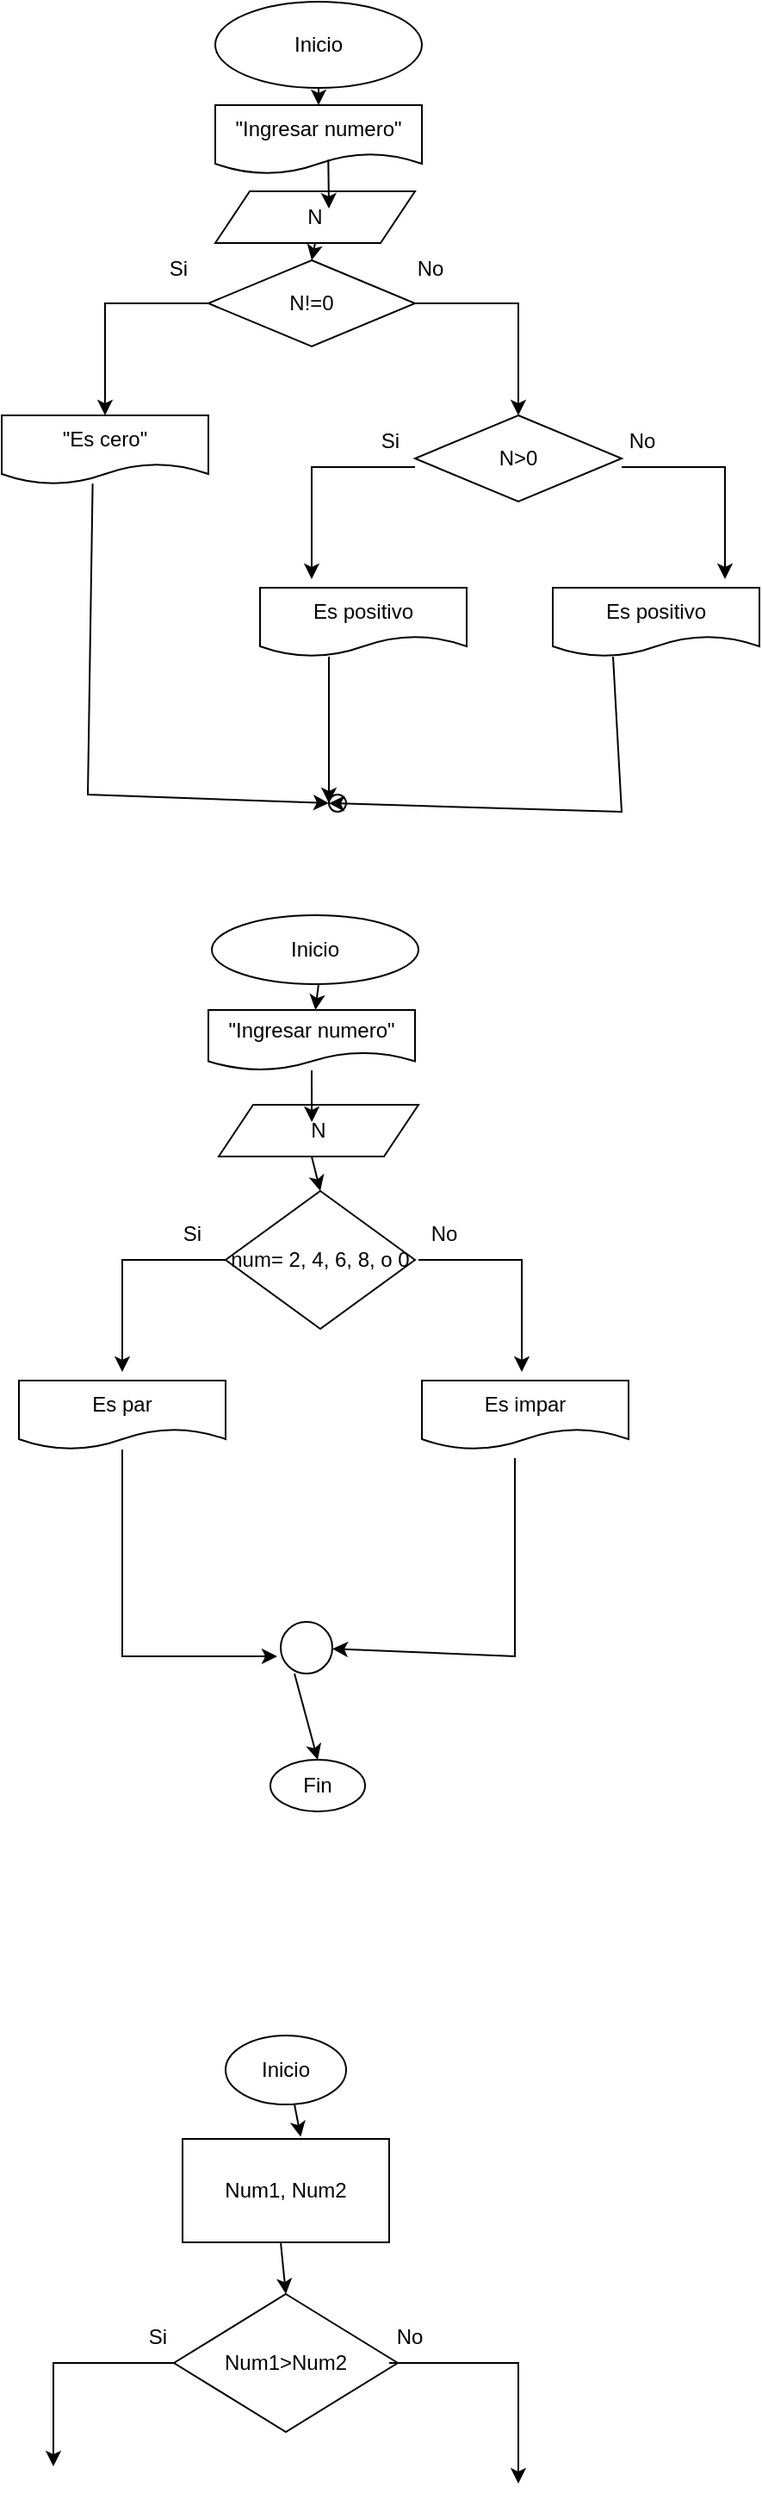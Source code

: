 <mxfile version="26.0.14">
  <diagram id="C5RBs43oDa-KdzZeNtuy" name="Page-1">
    <mxGraphModel dx="1050" dy="522" grid="1" gridSize="10" guides="1" tooltips="1" connect="1" arrows="1" fold="1" page="1" pageScale="1" pageWidth="827" pageHeight="1169" math="0" shadow="0">
      <root>
        <mxCell id="WIyWlLk6GJQsqaUBKTNV-0" />
        <mxCell id="WIyWlLk6GJQsqaUBKTNV-1" parent="WIyWlLk6GJQsqaUBKTNV-0" />
        <mxCell id="cVLe-s5Ejd2IVUnDp_NS-0" value="Inicio" style="ellipse;whiteSpace=wrap;html=1;" vertex="1" parent="WIyWlLk6GJQsqaUBKTNV-1">
          <mxGeometry x="354" width="120" height="50" as="geometry" />
        </mxCell>
        <mxCell id="cVLe-s5Ejd2IVUnDp_NS-2" value="&quot;Ingresar numero&quot;" style="shape=document;whiteSpace=wrap;html=1;boundedLbl=1;" vertex="1" parent="WIyWlLk6GJQsqaUBKTNV-1">
          <mxGeometry x="354" y="60" width="120" height="40" as="geometry" />
        </mxCell>
        <mxCell id="cVLe-s5Ejd2IVUnDp_NS-4" value="N" style="shape=parallelogram;perimeter=parallelogramPerimeter;whiteSpace=wrap;html=1;fixedSize=1;" vertex="1" parent="WIyWlLk6GJQsqaUBKTNV-1">
          <mxGeometry x="354" y="110" width="116" height="30" as="geometry" />
        </mxCell>
        <mxCell id="cVLe-s5Ejd2IVUnDp_NS-5" value="N!=0" style="rhombus;whiteSpace=wrap;html=1;" vertex="1" parent="WIyWlLk6GJQsqaUBKTNV-1">
          <mxGeometry x="350" y="150" width="120" height="50" as="geometry" />
        </mxCell>
        <mxCell id="cVLe-s5Ejd2IVUnDp_NS-7" value="" style="endArrow=classic;html=1;rounded=0;exitX=0;exitY=0.5;exitDx=0;exitDy=0;" edge="1" parent="WIyWlLk6GJQsqaUBKTNV-1" source="cVLe-s5Ejd2IVUnDp_NS-5">
          <mxGeometry width="50" height="50" relative="1" as="geometry">
            <mxPoint x="390" y="260" as="sourcePoint" />
            <mxPoint x="290" y="240" as="targetPoint" />
            <Array as="points">
              <mxPoint x="290" y="175" />
              <mxPoint x="290" y="220" />
            </Array>
          </mxGeometry>
        </mxCell>
        <mxCell id="cVLe-s5Ejd2IVUnDp_NS-8" value="" style="endArrow=classic;html=1;rounded=0;exitX=0;exitY=0.5;exitDx=0;exitDy=0;" edge="1" parent="WIyWlLk6GJQsqaUBKTNV-1">
          <mxGeometry width="50" height="50" relative="1" as="geometry">
            <mxPoint x="470" y="175" as="sourcePoint" />
            <mxPoint x="530" y="240" as="targetPoint" />
            <Array as="points">
              <mxPoint x="530" y="175" />
              <mxPoint x="530" y="230" />
            </Array>
          </mxGeometry>
        </mxCell>
        <mxCell id="cVLe-s5Ejd2IVUnDp_NS-9" value="Si&amp;nbsp; &amp;nbsp; &amp;nbsp; &amp;nbsp; &amp;nbsp; &amp;nbsp; &amp;nbsp; &amp;nbsp; &amp;nbsp; &amp;nbsp; &amp;nbsp; &amp;nbsp; &amp;nbsp; &amp;nbsp; &amp;nbsp; &amp;nbsp; &amp;nbsp; &amp;nbsp; &amp;nbsp; &amp;nbsp; No" style="text;html=1;align=center;verticalAlign=middle;whiteSpace=wrap;rounded=0;" vertex="1" parent="WIyWlLk6GJQsqaUBKTNV-1">
          <mxGeometry x="294" y="140" width="226" height="30" as="geometry" />
        </mxCell>
        <mxCell id="cVLe-s5Ejd2IVUnDp_NS-11" value="&quot;Es cero&quot;" style="shape=document;whiteSpace=wrap;html=1;boundedLbl=1;" vertex="1" parent="WIyWlLk6GJQsqaUBKTNV-1">
          <mxGeometry x="230" y="240" width="120" height="40" as="geometry" />
        </mxCell>
        <mxCell id="cVLe-s5Ejd2IVUnDp_NS-12" value="Es positivo" style="shape=document;whiteSpace=wrap;html=1;boundedLbl=1;" vertex="1" parent="WIyWlLk6GJQsqaUBKTNV-1">
          <mxGeometry x="380" y="340" width="120" height="40" as="geometry" />
        </mxCell>
        <mxCell id="cVLe-s5Ejd2IVUnDp_NS-13" value="Es positivo" style="shape=document;whiteSpace=wrap;html=1;boundedLbl=1;" vertex="1" parent="WIyWlLk6GJQsqaUBKTNV-1">
          <mxGeometry x="550" y="340" width="120" height="40" as="geometry" />
        </mxCell>
        <mxCell id="cVLe-s5Ejd2IVUnDp_NS-14" value="N&amp;gt;0" style="rhombus;whiteSpace=wrap;html=1;" vertex="1" parent="WIyWlLk6GJQsqaUBKTNV-1">
          <mxGeometry x="470" y="240" width="120" height="50" as="geometry" />
        </mxCell>
        <mxCell id="cVLe-s5Ejd2IVUnDp_NS-15" value="" style="endArrow=classic;html=1;rounded=0;exitX=0;exitY=0.5;exitDx=0;exitDy=0;" edge="1" parent="WIyWlLk6GJQsqaUBKTNV-1">
          <mxGeometry width="50" height="50" relative="1" as="geometry">
            <mxPoint x="470" y="270" as="sourcePoint" />
            <mxPoint x="410" y="335" as="targetPoint" />
            <Array as="points">
              <mxPoint x="410" y="270" />
              <mxPoint x="410" y="315" />
            </Array>
          </mxGeometry>
        </mxCell>
        <mxCell id="cVLe-s5Ejd2IVUnDp_NS-16" value="" style="endArrow=classic;html=1;rounded=0;exitX=0;exitY=0.5;exitDx=0;exitDy=0;" edge="1" parent="WIyWlLk6GJQsqaUBKTNV-1">
          <mxGeometry width="50" height="50" relative="1" as="geometry">
            <mxPoint x="590" y="270" as="sourcePoint" />
            <mxPoint x="650" y="335" as="targetPoint" />
            <Array as="points">
              <mxPoint x="650" y="270" />
              <mxPoint x="650" y="325" />
            </Array>
          </mxGeometry>
        </mxCell>
        <mxCell id="cVLe-s5Ejd2IVUnDp_NS-17" value="Si&amp;nbsp; &amp;nbsp; &amp;nbsp; &amp;nbsp; &amp;nbsp; &amp;nbsp; &amp;nbsp; &amp;nbsp; &amp;nbsp; &amp;nbsp; &amp;nbsp; &amp;nbsp; &amp;nbsp; &amp;nbsp; &amp;nbsp; &amp;nbsp; &amp;nbsp; &amp;nbsp; &amp;nbsp; &amp;nbsp; No" style="text;html=1;align=center;verticalAlign=middle;whiteSpace=wrap;rounded=0;" vertex="1" parent="WIyWlLk6GJQsqaUBKTNV-1">
          <mxGeometry x="417" y="240" width="226" height="30" as="geometry" />
        </mxCell>
        <mxCell id="cVLe-s5Ejd2IVUnDp_NS-19" value="" style="ellipse;whiteSpace=wrap;html=1;aspect=fixed;labelBackgroundColor=#000000;labelBorderColor=default;fontColor=default;textShadow=1;" vertex="1" parent="WIyWlLk6GJQsqaUBKTNV-1">
          <mxGeometry x="420" y="460" width="10" height="10" as="geometry" />
        </mxCell>
        <mxCell id="cVLe-s5Ejd2IVUnDp_NS-20" value="" style="endArrow=classic;html=1;rounded=0;entryX=0;entryY=0.5;entryDx=0;entryDy=0;exitX=0.44;exitY=0.99;exitDx=0;exitDy=0;exitPerimeter=0;" edge="1" parent="WIyWlLk6GJQsqaUBKTNV-1" source="cVLe-s5Ejd2IVUnDp_NS-11" target="cVLe-s5Ejd2IVUnDp_NS-19">
          <mxGeometry width="50" height="50" relative="1" as="geometry">
            <mxPoint x="290" y="280" as="sourcePoint" />
            <mxPoint x="340" y="230" as="targetPoint" />
            <Array as="points">
              <mxPoint x="280" y="460" />
            </Array>
          </mxGeometry>
        </mxCell>
        <mxCell id="cVLe-s5Ejd2IVUnDp_NS-21" value="" style="endArrow=classic;html=1;rounded=0;entryX=0;entryY=0.5;entryDx=0;entryDy=0;" edge="1" parent="WIyWlLk6GJQsqaUBKTNV-1" target="cVLe-s5Ejd2IVUnDp_NS-19">
          <mxGeometry width="50" height="50" relative="1" as="geometry">
            <mxPoint x="420" y="380" as="sourcePoint" />
            <mxPoint x="470" y="330" as="targetPoint" />
          </mxGeometry>
        </mxCell>
        <mxCell id="cVLe-s5Ejd2IVUnDp_NS-22" value="" style="endArrow=classic;html=1;rounded=0;entryX=0;entryY=0.5;entryDx=0;entryDy=0;" edge="1" parent="WIyWlLk6GJQsqaUBKTNV-1" target="cVLe-s5Ejd2IVUnDp_NS-19">
          <mxGeometry width="50" height="50" relative="1" as="geometry">
            <mxPoint x="585" y="380" as="sourcePoint" />
            <mxPoint x="635" y="330" as="targetPoint" />
            <Array as="points">
              <mxPoint x="590" y="470" />
            </Array>
          </mxGeometry>
        </mxCell>
        <mxCell id="cVLe-s5Ejd2IVUnDp_NS-23" value="Inicio" style="ellipse;whiteSpace=wrap;html=1;" vertex="1" parent="WIyWlLk6GJQsqaUBKTNV-1">
          <mxGeometry x="352" y="530" width="120" height="40" as="geometry" />
        </mxCell>
        <mxCell id="cVLe-s5Ejd2IVUnDp_NS-24" value="&quot;Ingresar numero&quot;" style="shape=document;whiteSpace=wrap;html=1;boundedLbl=1;" vertex="1" parent="WIyWlLk6GJQsqaUBKTNV-1">
          <mxGeometry x="350" y="585" width="120" height="35" as="geometry" />
        </mxCell>
        <mxCell id="cVLe-s5Ejd2IVUnDp_NS-25" value="N" style="shape=parallelogram;perimeter=parallelogramPerimeter;whiteSpace=wrap;html=1;fixedSize=1;" vertex="1" parent="WIyWlLk6GJQsqaUBKTNV-1">
          <mxGeometry x="356" y="640" width="116" height="30" as="geometry" />
        </mxCell>
        <mxCell id="cVLe-s5Ejd2IVUnDp_NS-26" value="num= 2, 4, 6, 8, o 0" style="rhombus;whiteSpace=wrap;html=1;" vertex="1" parent="WIyWlLk6GJQsqaUBKTNV-1">
          <mxGeometry x="360" y="690" width="110" height="80" as="geometry" />
        </mxCell>
        <mxCell id="cVLe-s5Ejd2IVUnDp_NS-28" value="" style="endArrow=classic;html=1;rounded=0;exitX=0;exitY=0.5;exitDx=0;exitDy=0;" edge="1" parent="WIyWlLk6GJQsqaUBKTNV-1">
          <mxGeometry width="50" height="50" relative="1" as="geometry">
            <mxPoint x="360" y="730" as="sourcePoint" />
            <mxPoint x="300" y="795" as="targetPoint" />
            <Array as="points">
              <mxPoint x="300" y="730" />
              <mxPoint x="300" y="775" />
            </Array>
          </mxGeometry>
        </mxCell>
        <mxCell id="cVLe-s5Ejd2IVUnDp_NS-29" value="" style="endArrow=classic;html=1;rounded=0;exitX=0;exitY=0.5;exitDx=0;exitDy=0;" edge="1" parent="WIyWlLk6GJQsqaUBKTNV-1">
          <mxGeometry width="50" height="50" relative="1" as="geometry">
            <mxPoint x="472" y="730" as="sourcePoint" />
            <mxPoint x="532" y="795" as="targetPoint" />
            <Array as="points">
              <mxPoint x="532" y="730" />
              <mxPoint x="532" y="785" />
            </Array>
          </mxGeometry>
        </mxCell>
        <mxCell id="cVLe-s5Ejd2IVUnDp_NS-30" value="Si&amp;nbsp; &amp;nbsp; &amp;nbsp; &amp;nbsp; &amp;nbsp; &amp;nbsp; &amp;nbsp; &amp;nbsp; &amp;nbsp; &amp;nbsp; &amp;nbsp; &amp;nbsp; &amp;nbsp; &amp;nbsp; &amp;nbsp; &amp;nbsp; &amp;nbsp; &amp;nbsp; &amp;nbsp; &amp;nbsp; No" style="text;html=1;align=center;verticalAlign=middle;whiteSpace=wrap;rounded=0;" vertex="1" parent="WIyWlLk6GJQsqaUBKTNV-1">
          <mxGeometry x="302" y="700" width="226" height="30" as="geometry" />
        </mxCell>
        <mxCell id="cVLe-s5Ejd2IVUnDp_NS-31" value="Es par" style="shape=document;whiteSpace=wrap;html=1;boundedLbl=1;" vertex="1" parent="WIyWlLk6GJQsqaUBKTNV-1">
          <mxGeometry x="240" y="800" width="120" height="40" as="geometry" />
        </mxCell>
        <mxCell id="cVLe-s5Ejd2IVUnDp_NS-33" value="Es impar" style="shape=document;whiteSpace=wrap;html=1;boundedLbl=1;" vertex="1" parent="WIyWlLk6GJQsqaUBKTNV-1">
          <mxGeometry x="474" y="800" width="120" height="40" as="geometry" />
        </mxCell>
        <mxCell id="cVLe-s5Ejd2IVUnDp_NS-34" value="Fin" style="ellipse;whiteSpace=wrap;html=1;" vertex="1" parent="WIyWlLk6GJQsqaUBKTNV-1">
          <mxGeometry x="386" y="1020" width="55" height="30" as="geometry" />
        </mxCell>
        <mxCell id="cVLe-s5Ejd2IVUnDp_NS-36" value="" style="endArrow=classic;html=1;rounded=0;" edge="1" parent="WIyWlLk6GJQsqaUBKTNV-1">
          <mxGeometry width="50" height="50" relative="1" as="geometry">
            <mxPoint x="300" y="840" as="sourcePoint" />
            <mxPoint x="390" y="960" as="targetPoint" />
            <Array as="points">
              <mxPoint x="300" y="960" />
            </Array>
          </mxGeometry>
        </mxCell>
        <mxCell id="cVLe-s5Ejd2IVUnDp_NS-37" value="" style="endArrow=classic;html=1;rounded=0;" edge="1" parent="WIyWlLk6GJQsqaUBKTNV-1" target="cVLe-s5Ejd2IVUnDp_NS-38">
          <mxGeometry width="50" height="50" relative="1" as="geometry">
            <mxPoint x="528" y="845" as="sourcePoint" />
            <mxPoint x="420" y="960" as="targetPoint" />
            <Array as="points">
              <mxPoint x="528" y="960" />
            </Array>
          </mxGeometry>
        </mxCell>
        <mxCell id="cVLe-s5Ejd2IVUnDp_NS-38" value="" style="ellipse;whiteSpace=wrap;html=1;aspect=fixed;" vertex="1" parent="WIyWlLk6GJQsqaUBKTNV-1">
          <mxGeometry x="392" y="940" width="30" height="30" as="geometry" />
        </mxCell>
        <mxCell id="cVLe-s5Ejd2IVUnDp_NS-39" value="" style="endArrow=classic;html=1;rounded=0;entryX=0.5;entryY=0;entryDx=0;entryDy=0;" edge="1" parent="WIyWlLk6GJQsqaUBKTNV-1" target="cVLe-s5Ejd2IVUnDp_NS-34">
          <mxGeometry width="50" height="50" relative="1" as="geometry">
            <mxPoint x="400" y="970" as="sourcePoint" />
            <mxPoint x="450" y="920" as="targetPoint" />
          </mxGeometry>
        </mxCell>
        <mxCell id="cVLe-s5Ejd2IVUnDp_NS-41" value="" style="endArrow=classic;html=1;rounded=0;" edge="1" parent="WIyWlLk6GJQsqaUBKTNV-1" target="cVLe-s5Ejd2IVUnDp_NS-24">
          <mxGeometry width="50" height="50" relative="1" as="geometry">
            <mxPoint x="414" y="570" as="sourcePoint" />
            <mxPoint x="464" y="520" as="targetPoint" />
          </mxGeometry>
        </mxCell>
        <mxCell id="cVLe-s5Ejd2IVUnDp_NS-42" value="" style="endArrow=classic;html=1;rounded=0;entryX=0.466;entryY=0.333;entryDx=0;entryDy=0;entryPerimeter=0;" edge="1" parent="WIyWlLk6GJQsqaUBKTNV-1" target="cVLe-s5Ejd2IVUnDp_NS-25">
          <mxGeometry width="50" height="50" relative="1" as="geometry">
            <mxPoint x="410" y="620" as="sourcePoint" />
            <mxPoint x="460" y="570" as="targetPoint" />
          </mxGeometry>
        </mxCell>
        <mxCell id="cVLe-s5Ejd2IVUnDp_NS-43" value="" style="endArrow=classic;html=1;rounded=0;entryX=0.5;entryY=0;entryDx=0;entryDy=0;" edge="1" parent="WIyWlLk6GJQsqaUBKTNV-1" target="cVLe-s5Ejd2IVUnDp_NS-26">
          <mxGeometry width="50" height="50" relative="1" as="geometry">
            <mxPoint x="410" y="670" as="sourcePoint" />
            <mxPoint x="460" y="620" as="targetPoint" />
          </mxGeometry>
        </mxCell>
        <mxCell id="cVLe-s5Ejd2IVUnDp_NS-44" value="Inicio" style="ellipse;whiteSpace=wrap;html=1;" vertex="1" parent="WIyWlLk6GJQsqaUBKTNV-1">
          <mxGeometry x="360" y="1180" width="70" height="40" as="geometry" />
        </mxCell>
        <mxCell id="cVLe-s5Ejd2IVUnDp_NS-45" value="Num1, Num2" style="rounded=0;whiteSpace=wrap;html=1;" vertex="1" parent="WIyWlLk6GJQsqaUBKTNV-1">
          <mxGeometry x="335" y="1240" width="120" height="60" as="geometry" />
        </mxCell>
        <mxCell id="cVLe-s5Ejd2IVUnDp_NS-46" value="" style="endArrow=classic;html=1;rounded=0;entryX=0.572;entryY=-0.02;entryDx=0;entryDy=0;entryPerimeter=0;" edge="1" parent="WIyWlLk6GJQsqaUBKTNV-1" target="cVLe-s5Ejd2IVUnDp_NS-45">
          <mxGeometry width="50" height="50" relative="1" as="geometry">
            <mxPoint x="400" y="1220" as="sourcePoint" />
            <mxPoint x="450" y="1170" as="targetPoint" />
          </mxGeometry>
        </mxCell>
        <mxCell id="cVLe-s5Ejd2IVUnDp_NS-47" value="Num1&amp;gt;Num2" style="rhombus;whiteSpace=wrap;html=1;" vertex="1" parent="WIyWlLk6GJQsqaUBKTNV-1">
          <mxGeometry x="330" y="1330" width="130" height="80" as="geometry" />
        </mxCell>
        <mxCell id="cVLe-s5Ejd2IVUnDp_NS-48" value="" style="endArrow=classic;html=1;rounded=0;entryX=0.5;entryY=0;entryDx=0;entryDy=0;" edge="1" parent="WIyWlLk6GJQsqaUBKTNV-1" target="cVLe-s5Ejd2IVUnDp_NS-47">
          <mxGeometry width="50" height="50" relative="1" as="geometry">
            <mxPoint x="392" y="1300" as="sourcePoint" />
            <mxPoint x="442" y="1250" as="targetPoint" />
          </mxGeometry>
        </mxCell>
        <mxCell id="cVLe-s5Ejd2IVUnDp_NS-49" value="" style="endArrow=classic;html=1;rounded=0;exitX=0.5;exitY=1;exitDx=0;exitDy=0;" edge="1" parent="WIyWlLk6GJQsqaUBKTNV-1" source="cVLe-s5Ejd2IVUnDp_NS-4">
          <mxGeometry width="50" height="50" relative="1" as="geometry">
            <mxPoint x="430" y="210" as="sourcePoint" />
            <mxPoint x="410" y="150" as="targetPoint" />
          </mxGeometry>
        </mxCell>
        <mxCell id="cVLe-s5Ejd2IVUnDp_NS-50" value="" style="endArrow=classic;html=1;rounded=0;exitX=0.5;exitY=1;exitDx=0;exitDy=0;" edge="1" parent="WIyWlLk6GJQsqaUBKTNV-1" source="cVLe-s5Ejd2IVUnDp_NS-0" target="cVLe-s5Ejd2IVUnDp_NS-2">
          <mxGeometry width="50" height="50" relative="1" as="geometry">
            <mxPoint x="430" y="210" as="sourcePoint" />
            <mxPoint x="480" y="160" as="targetPoint" />
          </mxGeometry>
        </mxCell>
        <mxCell id="cVLe-s5Ejd2IVUnDp_NS-51" value="" style="endArrow=classic;html=1;rounded=0;exitX=0.547;exitY=0.79;exitDx=0;exitDy=0;exitPerimeter=0;entryX=0.569;entryY=0.333;entryDx=0;entryDy=0;entryPerimeter=0;" edge="1" parent="WIyWlLk6GJQsqaUBKTNV-1" source="cVLe-s5Ejd2IVUnDp_NS-2" target="cVLe-s5Ejd2IVUnDp_NS-4">
          <mxGeometry width="50" height="50" relative="1" as="geometry">
            <mxPoint x="430" y="210" as="sourcePoint" />
            <mxPoint x="480" y="160" as="targetPoint" />
          </mxGeometry>
        </mxCell>
        <mxCell id="cVLe-s5Ejd2IVUnDp_NS-52" value="" style="endArrow=classic;html=1;rounded=0;" edge="1" parent="WIyWlLk6GJQsqaUBKTNV-1">
          <mxGeometry width="50" height="50" relative="1" as="geometry">
            <mxPoint x="455" y="1370" as="sourcePoint" />
            <mxPoint x="530" y="1440" as="targetPoint" />
            <Array as="points">
              <mxPoint x="530" y="1370" />
            </Array>
          </mxGeometry>
        </mxCell>
        <mxCell id="cVLe-s5Ejd2IVUnDp_NS-53" value="" style="endArrow=classic;html=1;rounded=0;" edge="1" parent="WIyWlLk6GJQsqaUBKTNV-1">
          <mxGeometry width="50" height="50" relative="1" as="geometry">
            <mxPoint x="330" y="1370" as="sourcePoint" />
            <mxPoint x="260" y="1430" as="targetPoint" />
            <Array as="points">
              <mxPoint x="260" y="1370" />
            </Array>
          </mxGeometry>
        </mxCell>
        <mxCell id="cVLe-s5Ejd2IVUnDp_NS-54" value="Si&amp;nbsp; &amp;nbsp; &amp;nbsp; &amp;nbsp; &amp;nbsp; &amp;nbsp; &amp;nbsp; &amp;nbsp; &amp;nbsp; &amp;nbsp; &amp;nbsp; &amp;nbsp; &amp;nbsp; &amp;nbsp; &amp;nbsp; &amp;nbsp; &amp;nbsp; &amp;nbsp; &amp;nbsp; &amp;nbsp; No" style="text;html=1;align=center;verticalAlign=middle;whiteSpace=wrap;rounded=0;" vertex="1" parent="WIyWlLk6GJQsqaUBKTNV-1">
          <mxGeometry x="282" y="1340" width="226" height="30" as="geometry" />
        </mxCell>
      </root>
    </mxGraphModel>
  </diagram>
</mxfile>
